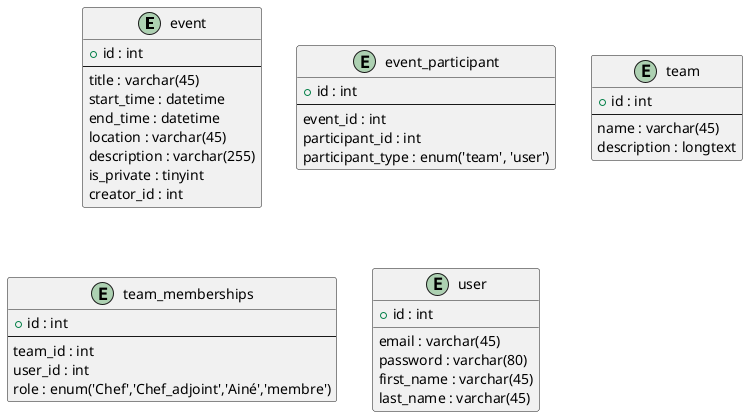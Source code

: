 @startuml 

entity "event" {
    + id : int 
    --
    title : varchar(45)
    start_time : datetime
    end_time : datetime
    location : varchar(45)
    description : varchar(255)
    is_private : tinyint
    creator_id : int
}

entity "event_participant" {
    + id : int
    --
    event_id : int
    participant_id : int
    participant_type : enum('team', 'user')
}

entity "team" {
    + id : int
    --
    name : varchar(45)
    description : longtext
}

entity "team_memberships" {
    + id : int
    --
    team_id : int
    user_id : int
    role : enum('Chef','Chef_adjoint','Ainé','membre')
}

entity "user" {
    + id : int
    email : varchar(45)
    password : varchar(80)
    first_name : varchar(45)
    last_name : varchar(45)
}
@enduml



